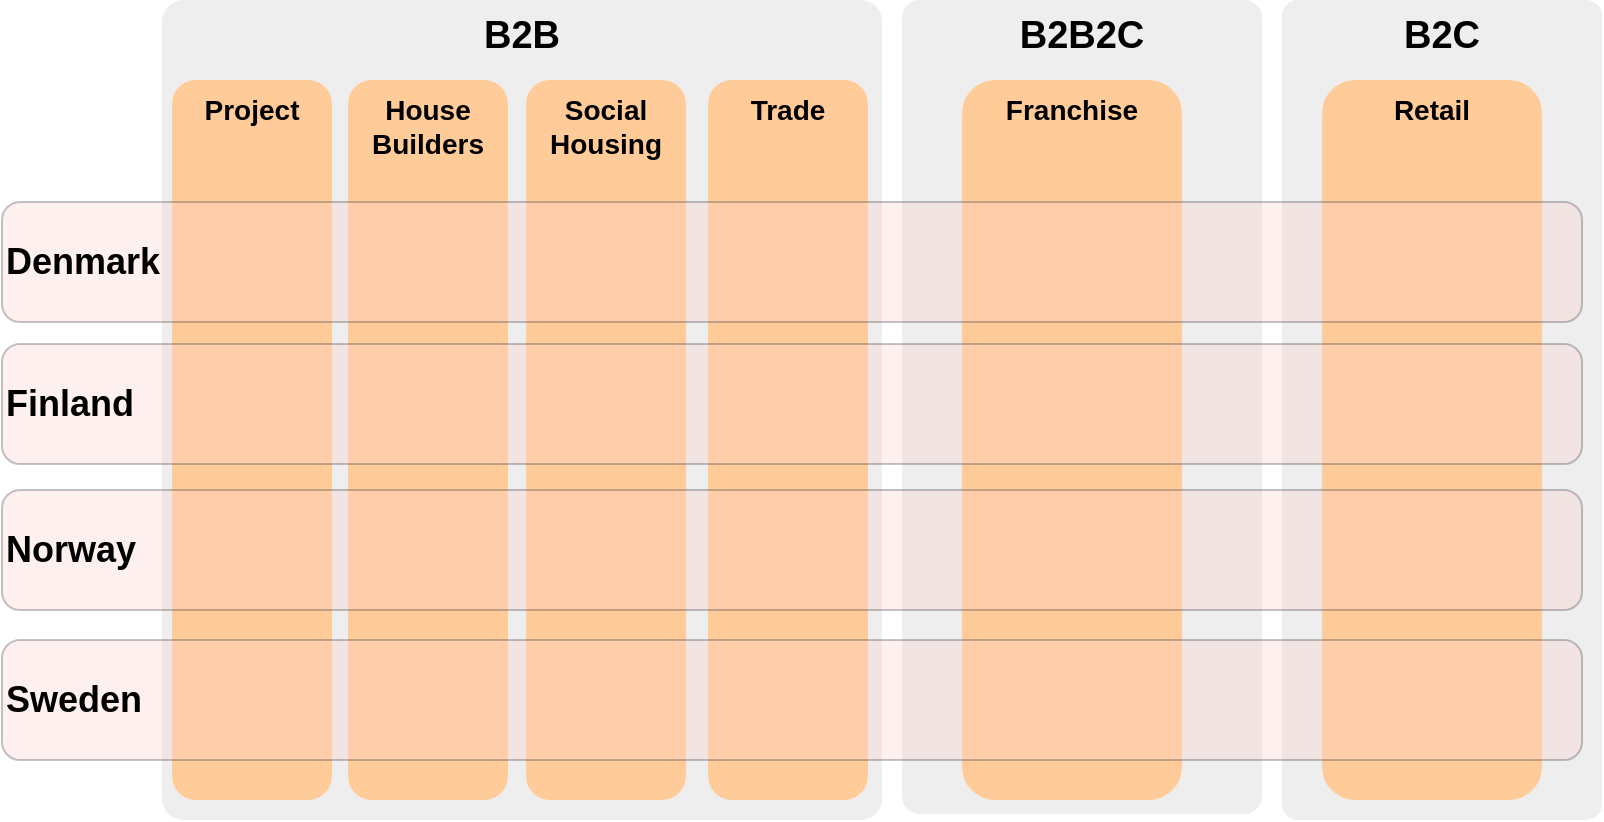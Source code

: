 <mxfile version="11.1.1" type="github"><diagram id="ZAqHVKBO3mxk9_R7XnRH" name="Segments by Country"><mxGraphModel dx="985" dy="376" grid="1" gridSize="10" guides="1" tooltips="1" connect="1" arrows="1" fold="1" page="1" pageScale="1" pageWidth="827" pageHeight="1169" math="0" shadow="0"><root><mxCell id="0"/><mxCell id="1" parent="0"/><mxCell id="C-BNwN-aX1knpNmEbtPw-8" value="&lt;b&gt;&lt;font style=&quot;font-size: 19px&quot;&gt;B2C&lt;/font&gt;&lt;/b&gt;" style="rounded=1;whiteSpace=wrap;html=1;verticalAlign=top;fillColor=#eeeeee;strokeColor=none;glass=0;comic=0;perimeterSpacing=3;arcSize=5;" vertex="1" parent="1"><mxGeometry x="640" y="40" width="160" height="410" as="geometry"/></mxCell><mxCell id="C-BNwN-aX1knpNmEbtPw-7" value="&lt;b&gt;&lt;font style=&quot;font-size: 19px&quot;&gt;B2B2C&lt;/font&gt;&lt;/b&gt;" style="rounded=1;whiteSpace=wrap;html=1;verticalAlign=top;fillColor=#eeeeee;strokeColor=none;glass=0;comic=0;perimeterSpacing=3;arcSize=5;" vertex="1" parent="1"><mxGeometry x="450" y="40" width="180" height="407" as="geometry"/></mxCell><mxCell id="h3p3pEocYEC31KhZvrrD-1" value="&lt;b&gt;&lt;font style=&quot;font-size: 19px&quot;&gt;B2B&lt;/font&gt;&lt;/b&gt;" style="rounded=1;whiteSpace=wrap;html=1;verticalAlign=top;fillColor=#eeeeee;strokeColor=none;glass=0;comic=0;perimeterSpacing=3;arcSize=3;" parent="1" vertex="1"><mxGeometry x="80" y="40" width="360" height="410" as="geometry"/></mxCell><mxCell id="h3p3pEocYEC31KhZvrrD-3" value="&lt;font style=&quot;font-size: 14px&quot;&gt;Project&lt;/font&gt;" style="rounded=1;whiteSpace=wrap;html=1;fillColor=#ffcc99;strokeColor=none;verticalAlign=top;fontStyle=1" parent="1" vertex="1"><mxGeometry x="85" y="80" width="80" height="360" as="geometry"/></mxCell><mxCell id="C-BNwN-aX1knpNmEbtPw-9" value="&lt;font style=&quot;font-size: 14px&quot;&gt;House Builders&lt;/font&gt;" style="rounded=1;whiteSpace=wrap;html=1;fillColor=#ffcc99;strokeColor=none;verticalAlign=top;fontStyle=1" vertex="1" parent="1"><mxGeometry x="173" y="80" width="80" height="360" as="geometry"/></mxCell><mxCell id="C-BNwN-aX1knpNmEbtPw-10" value="&lt;font style=&quot;font-size: 14px&quot;&gt;Social Housing&lt;/font&gt;" style="rounded=1;whiteSpace=wrap;html=1;fillColor=#ffcc99;strokeColor=none;verticalAlign=top;fontStyle=1" vertex="1" parent="1"><mxGeometry x="262" y="80" width="80" height="360" as="geometry"/></mxCell><mxCell id="C-BNwN-aX1knpNmEbtPw-11" value="&lt;font style=&quot;font-size: 14px&quot;&gt;Trade&lt;/font&gt;" style="rounded=1;whiteSpace=wrap;html=1;fillColor=#ffcc99;strokeColor=none;verticalAlign=top;fontStyle=1" vertex="1" parent="1"><mxGeometry x="353" y="80" width="80" height="360" as="geometry"/></mxCell><mxCell id="C-BNwN-aX1knpNmEbtPw-12" value="&lt;font style=&quot;font-size: 14px&quot;&gt;Franchise&lt;/font&gt;" style="rounded=1;whiteSpace=wrap;html=1;fillColor=#ffcc99;strokeColor=none;verticalAlign=top;fontStyle=1" vertex="1" parent="1"><mxGeometry x="480" y="80" width="110" height="360" as="geometry"/></mxCell><mxCell id="C-BNwN-aX1knpNmEbtPw-13" value="&lt;font style=&quot;font-size: 14px&quot;&gt;Retail&lt;/font&gt;" style="rounded=1;whiteSpace=wrap;html=1;fillColor=#ffcc99;strokeColor=none;verticalAlign=top;fontStyle=1" vertex="1" parent="1"><mxGeometry x="660" y="80" width="110" height="360" as="geometry"/></mxCell><mxCell id="C-BNwN-aX1knpNmEbtPw-3" value="&lt;font style=&quot;font-size: 18px&quot;&gt;Denmark&lt;/font&gt;" style="rounded=1;whiteSpace=wrap;html=1;align=left;fillColor=#ffcccc;strokeColor=#36393d;opacity=30;fontStyle=1" vertex="1" parent="1"><mxGeometry y="141" width="790" height="60" as="geometry"/></mxCell><mxCell id="C-BNwN-aX1knpNmEbtPw-14" value="&lt;font style=&quot;font-size: 18px&quot;&gt;Finland&lt;/font&gt;" style="rounded=1;whiteSpace=wrap;html=1;align=left;fillColor=#ffcccc;strokeColor=#36393d;opacity=30;fontStyle=1" vertex="1" parent="1"><mxGeometry y="212" width="790" height="60" as="geometry"/></mxCell><mxCell id="C-BNwN-aX1knpNmEbtPw-15" value="&lt;font style=&quot;font-size: 18px&quot;&gt;Norway&lt;/font&gt;" style="rounded=1;whiteSpace=wrap;html=1;align=left;fillColor=#ffcccc;strokeColor=#36393d;opacity=30;fontStyle=1" vertex="1" parent="1"><mxGeometry y="285" width="790" height="60" as="geometry"/></mxCell><mxCell id="C-BNwN-aX1knpNmEbtPw-16" value="&lt;font style=&quot;font-size: 18px&quot;&gt;Sweden&lt;/font&gt;" style="rounded=1;whiteSpace=wrap;html=1;align=left;fillColor=#ffcccc;strokeColor=#36393d;opacity=30;fontStyle=1" vertex="1" parent="1"><mxGeometry y="360" width="790" height="60" as="geometry"/></mxCell><mxCell id="C-BNwN-aX1knpNmEbtPw-19" value="" style="shape=image;html=1;verticalAlign=top;verticalLabelPosition=bottom;labelBackgroundColor=#ffffff;imageAspect=0;aspect=fixed;image=https://cdn0.iconfinder.com/data/icons/feather/96/circle-cross-128.png;glass=0;comic=0;opacity=70;align=left;" vertex="1" parent="1"><mxGeometry x="188" y="216" width="49" height="49" as="geometry"/></mxCell><mxCell id="C-BNwN-aX1knpNmEbtPw-20" value="" style="shape=image;html=1;verticalAlign=top;verticalLabelPosition=bottom;labelBackgroundColor=#ffffff;imageAspect=0;aspect=fixed;image=https://cdn0.iconfinder.com/data/icons/free-daily-icon-set/512/Tick-128.png;glass=0;comic=0;opacity=70;align=left;" vertex="1" parent="1"><mxGeometry x="99.5" y="144.5" width="51" height="51" as="geometry"/></mxCell><mxCell id="C-BNwN-aX1knpNmEbtPw-21" value="" style="shape=image;html=1;verticalAlign=top;verticalLabelPosition=bottom;labelBackgroundColor=#ffffff;imageAspect=0;aspect=fixed;image=https://cdn0.iconfinder.com/data/icons/free-daily-icon-set/512/Tick-128.png;glass=0;comic=0;opacity=70;align=left;" vertex="1" parent="1"><mxGeometry x="187" y="144.5" width="51" height="51" as="geometry"/></mxCell><mxCell id="C-BNwN-aX1knpNmEbtPw-22" value="" style="shape=image;html=1;verticalAlign=top;verticalLabelPosition=bottom;labelBackgroundColor=#ffffff;imageAspect=0;aspect=fixed;image=https://cdn0.iconfinder.com/data/icons/free-daily-icon-set/512/Tick-128.png;glass=0;comic=0;opacity=70;align=left;" vertex="1" parent="1"><mxGeometry x="276.5" y="144.5" width="51" height="51" as="geometry"/></mxCell><mxCell id="C-BNwN-aX1knpNmEbtPw-23" value="" style="shape=image;html=1;verticalAlign=top;verticalLabelPosition=bottom;labelBackgroundColor=#ffffff;imageAspect=0;aspect=fixed;image=https://cdn0.iconfinder.com/data/icons/free-daily-icon-set/512/Tick-128.png;glass=0;comic=0;opacity=70;align=left;" vertex="1" parent="1"><mxGeometry x="367.5" y="144.5" width="51" height="51" as="geometry"/></mxCell><mxCell id="C-BNwN-aX1knpNmEbtPw-24" value="" style="shape=image;html=1;verticalAlign=top;verticalLabelPosition=bottom;labelBackgroundColor=#ffffff;imageAspect=0;aspect=fixed;image=https://cdn0.iconfinder.com/data/icons/free-daily-icon-set/512/Tick-128.png;glass=0;comic=0;opacity=70;align=left;" vertex="1" parent="1"><mxGeometry x="509.5" y="144.5" width="51" height="51" as="geometry"/></mxCell><mxCell id="C-BNwN-aX1knpNmEbtPw-25" value="" style="shape=image;html=1;verticalAlign=top;verticalLabelPosition=bottom;labelBackgroundColor=#ffffff;imageAspect=0;aspect=fixed;image=https://cdn0.iconfinder.com/data/icons/free-daily-icon-set/512/Tick-128.png;glass=0;comic=0;opacity=70;align=left;" vertex="1" parent="1"><mxGeometry x="689.5" y="144.5" width="51" height="51" as="geometry"/></mxCell><mxCell id="C-BNwN-aX1knpNmEbtPw-26" value="" style="shape=image;html=1;verticalAlign=top;verticalLabelPosition=bottom;labelBackgroundColor=#ffffff;imageAspect=0;aspect=fixed;image=https://cdn0.iconfinder.com/data/icons/feather/96/circle-cross-128.png;glass=0;comic=0;opacity=70;align=left;" vertex="1" parent="1"><mxGeometry x="277.5" y="216" width="49" height="49" as="geometry"/></mxCell><mxCell id="C-BNwN-aX1knpNmEbtPw-27" value="" style="shape=image;html=1;verticalAlign=top;verticalLabelPosition=bottom;labelBackgroundColor=#ffffff;imageAspect=0;aspect=fixed;image=https://cdn0.iconfinder.com/data/icons/free-daily-icon-set/512/Tick-128.png;glass=0;comic=0;opacity=70;align=left;" vertex="1" parent="1"><mxGeometry x="99.5" y="215" width="51" height="51" as="geometry"/></mxCell><mxCell id="C-BNwN-aX1knpNmEbtPw-28" value="" style="shape=image;html=1;verticalAlign=top;verticalLabelPosition=bottom;labelBackgroundColor=#ffffff;imageAspect=0;aspect=fixed;image=https://cdn0.iconfinder.com/data/icons/free-daily-icon-set/512/Tick-128.png;glass=0;comic=0;opacity=70;align=left;" vertex="1" parent="1"><mxGeometry x="689.5" y="215" width="51" height="51" as="geometry"/></mxCell><mxCell id="C-BNwN-aX1knpNmEbtPw-29" value="" style="shape=image;html=1;verticalAlign=top;verticalLabelPosition=bottom;labelBackgroundColor=#ffffff;imageAspect=0;aspect=fixed;image=https://cdn0.iconfinder.com/data/icons/feather/96/circle-cross-128.png;glass=0;comic=0;opacity=70;align=left;" vertex="1" parent="1"><mxGeometry x="368.5" y="216" width="49" height="49" as="geometry"/></mxCell><mxCell id="C-BNwN-aX1knpNmEbtPw-30" value="" style="shape=image;html=1;verticalAlign=top;verticalLabelPosition=bottom;labelBackgroundColor=#ffffff;imageAspect=0;aspect=fixed;image=https://cdn0.iconfinder.com/data/icons/feather/96/circle-cross-128.png;glass=0;comic=0;opacity=70;align=left;" vertex="1" parent="1"><mxGeometry x="510.5" y="216" width="49" height="49" as="geometry"/></mxCell><mxCell id="C-BNwN-aX1knpNmEbtPw-31" value="" style="shape=image;html=1;verticalAlign=top;verticalLabelPosition=bottom;labelBackgroundColor=#ffffff;imageAspect=0;aspect=fixed;image=https://cdn0.iconfinder.com/data/icons/free-daily-icon-set/512/Tick-128.png;glass=0;comic=0;opacity=70;align=left;" vertex="1" parent="1"><mxGeometry x="99.5" y="287.5" width="51" height="51" as="geometry"/></mxCell><mxCell id="C-BNwN-aX1knpNmEbtPw-32" value="" style="shape=image;html=1;verticalAlign=top;verticalLabelPosition=bottom;labelBackgroundColor=#ffffff;imageAspect=0;aspect=fixed;image=https://cdn0.iconfinder.com/data/icons/free-daily-icon-set/512/Tick-128.png;glass=0;comic=0;opacity=70;align=left;" vertex="1" parent="1"><mxGeometry x="187" y="287.5" width="51" height="51" as="geometry"/></mxCell><mxCell id="C-BNwN-aX1knpNmEbtPw-33" value="" style="shape=image;html=1;verticalAlign=top;verticalLabelPosition=bottom;labelBackgroundColor=#ffffff;imageAspect=0;aspect=fixed;image=https://cdn0.iconfinder.com/data/icons/feather/96/circle-cross-128.png;glass=0;comic=0;opacity=70;align=left;" vertex="1" parent="1"><mxGeometry x="277.5" y="288.5" width="49" height="49" as="geometry"/></mxCell><mxCell id="C-BNwN-aX1knpNmEbtPw-34" value="" style="shape=image;html=1;verticalAlign=top;verticalLabelPosition=bottom;labelBackgroundColor=#ffffff;imageAspect=0;aspect=fixed;image=https://cdn0.iconfinder.com/data/icons/feather/96/circle-cross-128.png;glass=0;comic=0;opacity=70;align=left;" vertex="1" parent="1"><mxGeometry x="368.5" y="288.5" width="49" height="49" as="geometry"/></mxCell><mxCell id="C-BNwN-aX1knpNmEbtPw-35" value="" style="shape=image;html=1;verticalAlign=top;verticalLabelPosition=bottom;labelBackgroundColor=#ffffff;imageAspect=0;aspect=fixed;image=https://cdn0.iconfinder.com/data/icons/free-daily-icon-set/512/Tick-128.png;glass=0;comic=0;opacity=70;align=left;" vertex="1" parent="1"><mxGeometry x="509.5" y="287.5" width="51" height="51" as="geometry"/></mxCell><mxCell id="C-BNwN-aX1knpNmEbtPw-36" value="" style="shape=image;html=1;verticalAlign=top;verticalLabelPosition=bottom;labelBackgroundColor=#ffffff;imageAspect=0;aspect=fixed;image=https://cdn0.iconfinder.com/data/icons/feather/96/circle-cross-128.png;glass=0;comic=0;opacity=70;align=left;" vertex="1" parent="1"><mxGeometry x="690.5" y="288.5" width="49" height="49" as="geometry"/></mxCell><mxCell id="C-BNwN-aX1knpNmEbtPw-37" value="" style="shape=image;html=1;verticalAlign=top;verticalLabelPosition=bottom;labelBackgroundColor=#ffffff;imageAspect=0;aspect=fixed;image=https://cdn0.iconfinder.com/data/icons/free-daily-icon-set/512/Tick-128.png;glass=0;comic=0;opacity=70;align=left;" vertex="1" parent="1"><mxGeometry x="99.5" y="369" width="51" height="51" as="geometry"/></mxCell><mxCell id="C-BNwN-aX1knpNmEbtPw-38" value="" style="shape=image;html=1;verticalAlign=top;verticalLabelPosition=bottom;labelBackgroundColor=#ffffff;imageAspect=0;aspect=fixed;image=https://cdn0.iconfinder.com/data/icons/free-daily-icon-set/512/Tick-128.png;glass=0;comic=0;opacity=70;align=left;" vertex="1" parent="1"><mxGeometry x="187" y="369" width="51" height="51" as="geometry"/></mxCell><mxCell id="C-BNwN-aX1knpNmEbtPw-39" value="" style="shape=image;html=1;verticalAlign=top;verticalLabelPosition=bottom;labelBackgroundColor=#ffffff;imageAspect=0;aspect=fixed;image=https://cdn0.iconfinder.com/data/icons/feather/96/circle-cross-128.png;glass=0;comic=0;opacity=70;align=left;" vertex="1" parent="1"><mxGeometry x="277.5" y="370" width="49" height="49" as="geometry"/></mxCell><mxCell id="C-BNwN-aX1knpNmEbtPw-40" value="" style="shape=image;html=1;verticalAlign=top;verticalLabelPosition=bottom;labelBackgroundColor=#ffffff;imageAspect=0;aspect=fixed;image=https://cdn0.iconfinder.com/data/icons/feather/96/circle-cross-128.png;glass=0;comic=0;opacity=70;align=left;" vertex="1" parent="1"><mxGeometry x="368.5" y="370" width="49" height="49" as="geometry"/></mxCell><mxCell id="C-BNwN-aX1knpNmEbtPw-42" value="" style="shape=image;html=1;verticalAlign=top;verticalLabelPosition=bottom;labelBackgroundColor=#ffffff;imageAspect=0;aspect=fixed;image=https://cdn0.iconfinder.com/data/icons/free-daily-icon-set/512/Tick-128.png;glass=0;comic=0;opacity=70;align=left;" vertex="1" parent="1"><mxGeometry x="509.5" y="369" width="51" height="51" as="geometry"/></mxCell><mxCell id="C-BNwN-aX1knpNmEbtPw-43" value="" style="shape=image;html=1;verticalAlign=top;verticalLabelPosition=bottom;labelBackgroundColor=#ffffff;imageAspect=0;aspect=fixed;image=https://cdn0.iconfinder.com/data/icons/feather/96/circle-cross-128.png;glass=0;comic=0;opacity=70;align=left;" vertex="1" parent="1"><mxGeometry x="690.5" y="370" width="49" height="49" as="geometry"/></mxCell></root></mxGraphModel></diagram><diagram name="Project" id="x1Mrt0e4CTuMqGLpoIK1"><mxGraphModel dx="1818" dy="499" grid="1" gridSize="10" guides="1" tooltips="1" connect="1" arrows="1" fold="1" page="1" pageScale="1" pageWidth="827" pageHeight="1169" math="0" shadow="0"><root><mxCell id="xKGnXGNX_yiIauJWVduU-0"/><mxCell id="xKGnXGNX_yiIauJWVduU-1" parent="xKGnXGNX_yiIauJWVduU-0"/><mxCell id="xKGnXGNX_yiIauJWVduU-2" value="&lt;font style=&quot;font-size: 14px&quot;&gt;Denmark&lt;/font&gt;" style="rounded=1;whiteSpace=wrap;html=1;fillColor=#ffcc99;strokeColor=none;verticalAlign=top;fontStyle=1" vertex="1" parent="xKGnXGNX_yiIauJWVduU-1"><mxGeometry x="131" width="149" height="550" as="geometry"/></mxCell><mxCell id="xKGnXGNX_yiIauJWVduU-3" value="&lt;font style=&quot;font-size: 14px&quot;&gt;Finland&lt;/font&gt;" style="rounded=1;whiteSpace=wrap;html=1;fillColor=#ffcc99;strokeColor=none;verticalAlign=top;fontStyle=1" vertex="1" parent="xKGnXGNX_yiIauJWVduU-1"><mxGeometry x="299" width="151" height="550" as="geometry"/></mxCell><mxCell id="xKGnXGNX_yiIauJWVduU-4" value="&lt;font style=&quot;font-size: 14px&quot;&gt;Norway&lt;/font&gt;" style="rounded=1;whiteSpace=wrap;html=1;fillColor=#ffcc99;strokeColor=none;verticalAlign=top;fontStyle=1" vertex="1" parent="xKGnXGNX_yiIauJWVduU-1"><mxGeometry x="470" width="150" height="550" as="geometry"/></mxCell><mxCell id="xKGnXGNX_yiIauJWVduU-5" value="&lt;font style=&quot;font-size: 14px&quot;&gt;Sweden&lt;/font&gt;" style="rounded=1;whiteSpace=wrap;html=1;fillColor=#ffcc99;strokeColor=none;verticalAlign=top;fontStyle=1" vertex="1" parent="xKGnXGNX_yiIauJWVduU-1"><mxGeometry x="640" width="150" height="550" as="geometry"/></mxCell><mxCell id="xKGnXGNX_yiIauJWVduU-13" value="" style="rounded=1;whiteSpace=wrap;html=1;align=left;fillColor=#ffcccc;strokeColor=#36393d;opacity=30;fontStyle=1" vertex="1" parent="xKGnXGNX_yiIauJWVduU-1"><mxGeometry x="-20" y="180" width="820" height="60" as="geometry"/></mxCell><mxCell id="xKGnXGNX_yiIauJWVduU-6" value="" style="rounded=1;whiteSpace=wrap;html=1;align=left;fillColor=#ffcccc;strokeColor=#36393d;opacity=30;fontStyle=1" vertex="1" parent="xKGnXGNX_yiIauJWVduU-1"><mxGeometry x="-20" y="40" width="820" height="60" as="geometry"/></mxCell><mxCell id="xKGnXGNX_yiIauJWVduU-7" value="&lt;span style=&quot;font-size: 18px&quot;&gt;Planning and&amp;nbsp;&lt;br&gt;Control&lt;br&gt;&lt;/span&gt;" style="text;html=1;resizable=0;points=[];autosize=1;align=left;verticalAlign=top;spacingTop=-4;fontStyle=1" vertex="1" parent="xKGnXGNX_yiIauJWVduU-1"><mxGeometry x="-9" y="54" width="130" height="30" as="geometry"/></mxCell><mxCell id="xKGnXGNX_yiIauJWVduU-8" value="" style="rounded=1;whiteSpace=wrap;html=1;align=left;fillColor=#ffcccc;strokeColor=#36393d;opacity=30;fontStyle=1" vertex="1" parent="xKGnXGNX_yiIauJWVduU-1"><mxGeometry x="-20" y="110" width="820" height="60" as="geometry"/></mxCell><mxCell id="xKGnXGNX_yiIauJWVduU-9" value="&lt;span style=&quot;font-size: 18px&quot;&gt;Tender&lt;/span&gt;" style="text;html=1;resizable=0;points=[];autosize=1;align=left;verticalAlign=top;spacingTop=-4;fontStyle=1" vertex="1" parent="xKGnXGNX_yiIauJWVduU-1"><mxGeometry x="-11" y="120" width="70" height="20" as="geometry"/></mxCell><mxCell id="xKGnXGNX_yiIauJWVduU-10" value="" style="rounded=1;whiteSpace=wrap;html=1;align=left;fillColor=#ffcccc;strokeColor=#36393d;opacity=30;fontStyle=1" vertex="1" parent="xKGnXGNX_yiIauJWVduU-1"><mxGeometry x="-20" y="252" width="820" height="60" as="geometry"/></mxCell><mxCell id="xKGnXGNX_yiIauJWVduU-11" value="&lt;span style=&quot;font-size: 18px&quot;&gt;Order&lt;/span&gt;" style="text;html=1;resizable=0;points=[];autosize=1;align=left;verticalAlign=top;spacingTop=-4;fontStyle=1" vertex="1" parent="xKGnXGNX_yiIauJWVduU-1"><mxGeometry x="-14" y="192" width="60" height="20" as="geometry"/></mxCell><mxCell id="xKGnXGNX_yiIauJWVduU-12" value="&lt;span style=&quot;font-size: 18px&quot;&gt;Occupant&lt;br&gt;&lt;/span&gt;&lt;font style=&quot;font-size: 18px&quot;&gt;Customisations&lt;/font&gt;" style="text;html=1;resizable=0;points=[];autosize=1;align=left;verticalAlign=top;spacingTop=-4;fontStyle=1" vertex="1" parent="xKGnXGNX_yiIauJWVduU-1"><mxGeometry x="-15" y="260" width="140" height="30" as="geometry"/></mxCell><mxCell id="xKGnXGNX_yiIauJWVduU-14" value="" style="rounded=1;whiteSpace=wrap;html=1;align=left;fillColor=#ffcccc;strokeColor=#36393d;opacity=30;fontStyle=1" vertex="1" parent="xKGnXGNX_yiIauJWVduU-1"><mxGeometry x="-20" y="330" width="820" height="60" as="geometry"/></mxCell><mxCell id="xKGnXGNX_yiIauJWVduU-15" value="&lt;span style=&quot;font-size: 18px&quot;&gt;Delivery&lt;/span&gt;" style="text;html=1;resizable=0;points=[];autosize=1;align=left;verticalAlign=top;spacingTop=-4;fontStyle=1" vertex="1" parent="xKGnXGNX_yiIauJWVduU-1"><mxGeometry x="-13" y="344" width="80" height="20" as="geometry"/></mxCell><mxCell id="xKGnXGNX_yiIauJWVduU-16" value="" style="rounded=1;whiteSpace=wrap;html=1;align=left;fillColor=#ffcccc;strokeColor=#36393d;opacity=30;fontStyle=1" vertex="1" parent="xKGnXGNX_yiIauJWVduU-1"><mxGeometry x="-20" y="400" width="820" height="60" as="geometry"/></mxCell><mxCell id="xKGnXGNX_yiIauJWVduU-17" value="&lt;span style=&quot;font-size: 18px&quot;&gt;Installation&lt;/span&gt;" style="text;html=1;resizable=0;points=[];autosize=1;align=left;verticalAlign=top;spacingTop=-4;fontStyle=1" vertex="1" parent="xKGnXGNX_yiIauJWVduU-1"><mxGeometry x="-10" y="415" width="100" height="20" as="geometry"/></mxCell><mxCell id="xKGnXGNX_yiIauJWVduU-20" value="&lt;span style=&quot;font-size: 18px&quot;&gt;After Care&lt;/span&gt;" style="text;html=1;resizable=0;points=[];autosize=1;align=left;verticalAlign=top;spacingTop=-4;fontStyle=1" vertex="1" parent="xKGnXGNX_yiIauJWVduU-1"><mxGeometry x="-14" y="490" width="100" height="20" as="geometry"/></mxCell><mxCell id="xKGnXGNX_yiIauJWVduU-23" value="" style="rounded=1;whiteSpace=wrap;html=1;align=left;fillColor=#ffcccc;strokeColor=#36393d;opacity=30;fontStyle=1" vertex="1" parent="xKGnXGNX_yiIauJWVduU-1"><mxGeometry x="-20" y="470" width="820" height="60" as="geometry"/></mxCell></root></mxGraphModel></diagram><diagram name="Project Denmark" id="iC9wvgN5D4B3VW_NFyv-"><mxGraphModel dx="2058" dy="470" grid="1" gridSize="10" guides="1" tooltips="1" connect="1" arrows="1" fold="1" page="1" pageScale="1" pageWidth="827" pageHeight="1169" math="0" shadow="0"><root><mxCell id="Wz7_cIUoPPiy18YW8usM-0"/><mxCell id="Wz7_cIUoPPiy18YW8usM-1" parent="Wz7_cIUoPPiy18YW8usM-0"/><mxCell id="Wz7_cIUoPPiy18YW8usM-2" value="&lt;font style=&quot;font-size: 14px&quot;&gt;Denmark&lt;/font&gt;" style="rounded=1;whiteSpace=wrap;html=1;fillColor=#ffcc99;strokeColor=none;verticalAlign=top;fontStyle=1;arcSize=5;" vertex="1" parent="Wz7_cIUoPPiy18YW8usM-1"><mxGeometry x="131" width="419" height="550" as="geometry"/></mxCell><mxCell id="Wz7_cIUoPPiy18YW8usM-6" value="" style="rounded=1;whiteSpace=wrap;html=1;align=left;fillColor=#ffcccc;strokeColor=#36393d;opacity=30;fontStyle=1" vertex="1" parent="Wz7_cIUoPPiy18YW8usM-1"><mxGeometry x="-20" y="180" width="590" height="60" as="geometry"/></mxCell><mxCell id="Wz7_cIUoPPiy18YW8usM-7" value="" style="rounded=1;whiteSpace=wrap;html=1;align=left;fillColor=#ffcccc;strokeColor=#36393d;opacity=30;fontStyle=1" vertex="1" parent="Wz7_cIUoPPiy18YW8usM-1"><mxGeometry x="-20" y="40" width="590" height="60" as="geometry"/></mxCell><mxCell id="Wz7_cIUoPPiy18YW8usM-8" value="&lt;span style=&quot;font-size: 18px&quot;&gt;Planning and&amp;nbsp;&lt;br&gt;Control&lt;br&gt;&lt;/span&gt;" style="text;html=1;resizable=0;points=[];autosize=1;align=left;verticalAlign=top;spacingTop=-4;fontStyle=1" vertex="1" parent="Wz7_cIUoPPiy18YW8usM-1"><mxGeometry x="-9" y="54" width="130" height="30" as="geometry"/></mxCell><mxCell id="Wz7_cIUoPPiy18YW8usM-9" value="" style="rounded=1;whiteSpace=wrap;html=1;align=left;fillColor=#ffcccc;strokeColor=#36393d;opacity=30;fontStyle=1" vertex="1" parent="Wz7_cIUoPPiy18YW8usM-1"><mxGeometry x="-20" y="110" width="590" height="60" as="geometry"/></mxCell><mxCell id="Wz7_cIUoPPiy18YW8usM-10" value="&lt;span style=&quot;font-size: 18px&quot;&gt;Tender&lt;/span&gt;" style="text;html=1;resizable=0;points=[];autosize=1;align=left;verticalAlign=top;spacingTop=-4;fontStyle=1" vertex="1" parent="Wz7_cIUoPPiy18YW8usM-1"><mxGeometry x="-11" y="120" width="70" height="20" as="geometry"/></mxCell><mxCell id="Wz7_cIUoPPiy18YW8usM-11" value="" style="rounded=1;whiteSpace=wrap;html=1;align=left;fillColor=#ffcccc;strokeColor=#36393d;opacity=30;fontStyle=1" vertex="1" parent="Wz7_cIUoPPiy18YW8usM-1"><mxGeometry x="-20" y="252" width="590" height="60" as="geometry"/></mxCell><mxCell id="Wz7_cIUoPPiy18YW8usM-12" value="&lt;span style=&quot;font-size: 18px&quot;&gt;Order&lt;/span&gt;" style="text;html=1;resizable=0;points=[];autosize=1;align=left;verticalAlign=top;spacingTop=-4;fontStyle=1" vertex="1" parent="Wz7_cIUoPPiy18YW8usM-1"><mxGeometry x="-14" y="192" width="60" height="20" as="geometry"/></mxCell><mxCell id="Wz7_cIUoPPiy18YW8usM-13" value="&lt;span style=&quot;font-size: 18px&quot;&gt;Occupant&lt;br&gt;&lt;/span&gt;&lt;font style=&quot;font-size: 18px&quot;&gt;Customisations&lt;/font&gt;" style="text;html=1;resizable=0;points=[];autosize=1;align=left;verticalAlign=top;spacingTop=-4;fontStyle=1" vertex="1" parent="Wz7_cIUoPPiy18YW8usM-1"><mxGeometry x="-15" y="260" width="140" height="30" as="geometry"/></mxCell><mxCell id="Wz7_cIUoPPiy18YW8usM-14" value="" style="rounded=1;whiteSpace=wrap;html=1;align=left;fillColor=#ffcccc;strokeColor=#36393d;opacity=30;fontStyle=1" vertex="1" parent="Wz7_cIUoPPiy18YW8usM-1"><mxGeometry x="-20" y="330" width="590" height="60" as="geometry"/></mxCell><mxCell id="Wz7_cIUoPPiy18YW8usM-15" value="&lt;span style=&quot;font-size: 18px&quot;&gt;Delivery&lt;/span&gt;" style="text;html=1;resizable=0;points=[];autosize=1;align=left;verticalAlign=top;spacingTop=-4;fontStyle=1" vertex="1" parent="Wz7_cIUoPPiy18YW8usM-1"><mxGeometry x="-13" y="344" width="80" height="20" as="geometry"/></mxCell><mxCell id="Wz7_cIUoPPiy18YW8usM-16" value="" style="rounded=1;whiteSpace=wrap;html=1;align=left;fillColor=#ffcccc;strokeColor=#36393d;opacity=30;fontStyle=1" vertex="1" parent="Wz7_cIUoPPiy18YW8usM-1"><mxGeometry x="-20" y="400" width="590" height="60" as="geometry"/></mxCell><mxCell id="Wz7_cIUoPPiy18YW8usM-17" value="&lt;span style=&quot;font-size: 18px&quot;&gt;Installation&lt;/span&gt;" style="text;html=1;resizable=0;points=[];autosize=1;align=left;verticalAlign=top;spacingTop=-4;fontStyle=1" vertex="1" parent="Wz7_cIUoPPiy18YW8usM-1"><mxGeometry x="-10" y="415" width="100" height="20" as="geometry"/></mxCell><mxCell id="Wz7_cIUoPPiy18YW8usM-18" value="&lt;span style=&quot;font-size: 18px&quot;&gt;After Care&lt;/span&gt;" style="text;html=1;resizable=0;points=[];autosize=1;align=left;verticalAlign=top;spacingTop=-4;fontStyle=1" vertex="1" parent="Wz7_cIUoPPiy18YW8usM-1"><mxGeometry x="-14" y="490" width="100" height="20" as="geometry"/></mxCell><mxCell id="Wz7_cIUoPPiy18YW8usM-19" value="" style="rounded=1;whiteSpace=wrap;html=1;align=left;fillColor=#ffcccc;strokeColor=#36393d;opacity=30;fontStyle=1" vertex="1" parent="Wz7_cIUoPPiy18YW8usM-1"><mxGeometry x="-20" y="470" width="590" height="60" as="geometry"/></mxCell><mxCell id="wqfr0U_CJhSZdWulmF0W-0" value="Create Customer File" style="rounded=1;whiteSpace=wrap;html=1;" vertex="1" parent="Wz7_cIUoPPiy18YW8usM-1"><mxGeometry x="140" y="45" width="90" height="50" as="geometry"/></mxCell><mxCell id="wqfr0U_CJhSZdWulmF0W-1" value="Case and Projects Handling" style="rounded=1;whiteSpace=wrap;html=1;" vertex="1" parent="Wz7_cIUoPPiy18YW8usM-1"><mxGeometry x="240" y="45" width="90" height="50" as="geometry"/></mxCell><mxCell id="wqfr0U_CJhSZdWulmF0W-2" value="Case Follow-Up" style="rounded=1;whiteSpace=wrap;html=1;" vertex="1" parent="Wz7_cIUoPPiy18YW8usM-1"><mxGeometry x="340" y="45" width="90" height="50" as="geometry"/></mxCell><mxCell id="wqfr0U_CJhSZdWulmF0W-3" value="Planning" style="rounded=1;whiteSpace=wrap;html=1;" vertex="1" parent="Wz7_cIUoPPiy18YW8usM-1"><mxGeometry x="440" y="45" width="90" height="50" as="geometry"/></mxCell><mxCell id="wqfr0U_CJhSZdWulmF0W-4" value="Create Quotation" style="rounded=1;whiteSpace=wrap;html=1;" vertex="1" parent="Wz7_cIUoPPiy18YW8usM-1"><mxGeometry x="140" y="112.5" width="90" height="50" as="geometry"/></mxCell><mxCell id="wqfr0U_CJhSZdWulmF0W-5" value="Negotiation" style="rounded=1;whiteSpace=wrap;html=1;" vertex="1" parent="Wz7_cIUoPPiy18YW8usM-1"><mxGeometry x="240" y="112.5" width="90" height="50" as="geometry"/></mxCell><mxCell id="wqfr0U_CJhSZdWulmF0W-6" value="Contract is Won" style="rounded=1;whiteSpace=wrap;html=1;" vertex="1" parent="Wz7_cIUoPPiy18YW8usM-1"><mxGeometry x="340" y="112.5" width="90" height="50" as="geometry"/></mxCell><mxCell id="wqfr0U_CJhSZdWulmF0W-7" value="Transform Quotation to Order" style="rounded=1;whiteSpace=wrap;html=1;" vertex="1" parent="Wz7_cIUoPPiy18YW8usM-1"><mxGeometry x="140" y="185" width="90" height="50" as="geometry"/></mxCell><mxCell id="wqfr0U_CJhSZdWulmF0W-8" value="Customer Meeting" style="rounded=1;whiteSpace=wrap;html=1;" vertex="1" parent="Wz7_cIUoPPiy18YW8usM-1"><mxGeometry x="140" y="257.5" width="90" height="50" as="geometry"/></mxCell><mxCell id="wqfr0U_CJhSZdWulmF0W-9" value="Delivery" style="rounded=1;whiteSpace=wrap;html=1;" vertex="1" parent="Wz7_cIUoPPiy18YW8usM-1"><mxGeometry x="140" y="335" width="90" height="50" as="geometry"/></mxCell><mxCell id="68cu8SrVIDcvFiEvH5j6-0" value="" style="shape=image;html=1;verticalAlign=top;verticalLabelPosition=bottom;labelBackgroundColor=#ffffff;imageAspect=0;aspect=fixed;image=https://cdn0.iconfinder.com/data/icons/feather/96/circle-cross-128.png;glass=0;comic=0;opacity=70;align=left;" vertex="1" parent="Wz7_cIUoPPiy18YW8usM-1"><mxGeometry x="160.5" y="403" width="49" height="49" as="geometry"/></mxCell><mxCell id="68cu8SrVIDcvFiEvH5j6-1" value="Aftersales" style="rounded=1;whiteSpace=wrap;html=1;" vertex="1" parent="Wz7_cIUoPPiy18YW8usM-1"><mxGeometry x="140" y="475" width="90" height="50" as="geometry"/></mxCell><mxCell id="68cu8SrVIDcvFiEvH5j6-2" value="1 Year Review" style="rounded=1;whiteSpace=wrap;html=1;" vertex="1" parent="Wz7_cIUoPPiy18YW8usM-1"><mxGeometry x="240" y="475" width="90" height="50" as="geometry"/></mxCell><mxCell id="68cu8SrVIDcvFiEvH5j6-3" value="5 Year Review" style="rounded=1;whiteSpace=wrap;html=1;" vertex="1" parent="Wz7_cIUoPPiy18YW8usM-1"><mxGeometry x="340" y="475" width="90" height="50" as="geometry"/></mxCell></root></mxGraphModel></diagram><diagram name="Project Finland" id="74UnPvUorwmBePL_LZDL"><mxGraphModel dx="2058" dy="470" grid="1" gridSize="10" guides="1" tooltips="1" connect="1" arrows="1" fold="1" page="1" pageScale="1" pageWidth="827" pageHeight="1169" math="0" shadow="0"><root><mxCell id="Epklxd3dy9E38l8vw2Ka-0"/><mxCell id="Epklxd3dy9E38l8vw2Ka-1" parent="Epklxd3dy9E38l8vw2Ka-0"/><mxCell id="Epklxd3dy9E38l8vw2Ka-2" value="&lt;font style=&quot;font-size: 14px&quot;&gt;Finland&lt;/font&gt;" style="rounded=1;whiteSpace=wrap;html=1;fillColor=#ffcc99;strokeColor=none;verticalAlign=top;fontStyle=1;arcSize=5;" vertex="1" parent="Epklxd3dy9E38l8vw2Ka-1"><mxGeometry x="131" width="419" height="550" as="geometry"/></mxCell><mxCell id="Epklxd3dy9E38l8vw2Ka-3" value="" style="rounded=1;whiteSpace=wrap;html=1;align=left;fillColor=#ffcccc;strokeColor=#36393d;opacity=30;fontStyle=1" vertex="1" parent="Epklxd3dy9E38l8vw2Ka-1"><mxGeometry x="-20" y="180" width="580" height="60" as="geometry"/></mxCell><mxCell id="Epklxd3dy9E38l8vw2Ka-4" value="" style="rounded=1;whiteSpace=wrap;html=1;align=left;fillColor=#ffcccc;strokeColor=#36393d;opacity=30;fontStyle=1" vertex="1" parent="Epklxd3dy9E38l8vw2Ka-1"><mxGeometry x="-20" y="40" width="580" height="60" as="geometry"/></mxCell><mxCell id="Epklxd3dy9E38l8vw2Ka-5" value="&lt;span style=&quot;font-size: 18px&quot;&gt;Planning and&amp;nbsp;&lt;br&gt;Control&lt;br&gt;&lt;/span&gt;" style="text;html=1;resizable=0;points=[];autosize=1;align=left;verticalAlign=top;spacingTop=-4;fontStyle=1" vertex="1" parent="Epklxd3dy9E38l8vw2Ka-1"><mxGeometry x="-9" y="54" width="130" height="30" as="geometry"/></mxCell><mxCell id="Epklxd3dy9E38l8vw2Ka-6" value="" style="rounded=1;whiteSpace=wrap;html=1;align=left;fillColor=#ffcccc;strokeColor=#36393d;opacity=30;fontStyle=1" vertex="1" parent="Epklxd3dy9E38l8vw2Ka-1"><mxGeometry x="-20" y="110" width="580" height="60" as="geometry"/></mxCell><mxCell id="Epklxd3dy9E38l8vw2Ka-7" value="&lt;span style=&quot;font-size: 18px&quot;&gt;Tender&lt;/span&gt;" style="text;html=1;resizable=0;points=[];autosize=1;align=left;verticalAlign=top;spacingTop=-4;fontStyle=1" vertex="1" parent="Epklxd3dy9E38l8vw2Ka-1"><mxGeometry x="-11" y="120" width="70" height="20" as="geometry"/></mxCell><mxCell id="Epklxd3dy9E38l8vw2Ka-8" value="" style="rounded=1;whiteSpace=wrap;html=1;align=left;fillColor=#ffcccc;strokeColor=#36393d;opacity=30;fontStyle=1" vertex="1" parent="Epklxd3dy9E38l8vw2Ka-1"><mxGeometry x="-20" y="252" width="580" height="60" as="geometry"/></mxCell><mxCell id="Epklxd3dy9E38l8vw2Ka-9" value="&lt;span style=&quot;font-size: 18px&quot;&gt;Order&lt;/span&gt;" style="text;html=1;resizable=0;points=[];autosize=1;align=left;verticalAlign=top;spacingTop=-4;fontStyle=1" vertex="1" parent="Epklxd3dy9E38l8vw2Ka-1"><mxGeometry x="-14" y="192" width="60" height="20" as="geometry"/></mxCell><mxCell id="Epklxd3dy9E38l8vw2Ka-10" value="&lt;span style=&quot;font-size: 18px&quot;&gt;Occupant&lt;br&gt;&lt;/span&gt;&lt;font style=&quot;font-size: 18px&quot;&gt;Customisations&lt;/font&gt;" style="text;html=1;resizable=0;points=[];autosize=1;align=left;verticalAlign=top;spacingTop=-4;fontStyle=1" vertex="1" parent="Epklxd3dy9E38l8vw2Ka-1"><mxGeometry x="-15" y="260" width="140" height="30" as="geometry"/></mxCell><mxCell id="Epklxd3dy9E38l8vw2Ka-11" value="" style="rounded=1;whiteSpace=wrap;html=1;align=left;fillColor=#ffcccc;strokeColor=#36393d;opacity=30;fontStyle=1" vertex="1" parent="Epklxd3dy9E38l8vw2Ka-1"><mxGeometry x="-20" y="330" width="580" height="60" as="geometry"/></mxCell><mxCell id="Epklxd3dy9E38l8vw2Ka-12" value="&lt;span style=&quot;font-size: 18px&quot;&gt;Delivery&lt;/span&gt;" style="text;html=1;resizable=0;points=[];autosize=1;align=left;verticalAlign=top;spacingTop=-4;fontStyle=1" vertex="1" parent="Epklxd3dy9E38l8vw2Ka-1"><mxGeometry x="-13" y="344" width="80" height="20" as="geometry"/></mxCell><mxCell id="Epklxd3dy9E38l8vw2Ka-13" value="" style="rounded=1;whiteSpace=wrap;html=1;align=left;fillColor=#ffcccc;strokeColor=#36393d;opacity=30;fontStyle=1" vertex="1" parent="Epklxd3dy9E38l8vw2Ka-1"><mxGeometry x="-20" y="400" width="580" height="60" as="geometry"/></mxCell><mxCell id="Epklxd3dy9E38l8vw2Ka-14" value="&lt;span style=&quot;font-size: 18px&quot;&gt;Installation&lt;/span&gt;" style="text;html=1;resizable=0;points=[];autosize=1;align=left;verticalAlign=top;spacingTop=-4;fontStyle=1" vertex="1" parent="Epklxd3dy9E38l8vw2Ka-1"><mxGeometry x="-10" y="415" width="100" height="20" as="geometry"/></mxCell><mxCell id="Epklxd3dy9E38l8vw2Ka-15" value="&lt;span style=&quot;font-size: 18px&quot;&gt;After Care&lt;/span&gt;" style="text;html=1;resizable=0;points=[];autosize=1;align=left;verticalAlign=top;spacingTop=-4;fontStyle=1" vertex="1" parent="Epklxd3dy9E38l8vw2Ka-1"><mxGeometry x="-14" y="490" width="100" height="20" as="geometry"/></mxCell><mxCell id="Epklxd3dy9E38l8vw2Ka-16" value="" style="rounded=1;whiteSpace=wrap;html=1;align=left;fillColor=#ffcccc;strokeColor=#36393d;opacity=30;fontStyle=1" vertex="1" parent="Epklxd3dy9E38l8vw2Ka-1"><mxGeometry x="-20" y="470" width="580" height="60" as="geometry"/></mxCell><mxCell id="Epklxd3dy9E38l8vw2Ka-17" value="Review RFT" style="rounded=1;whiteSpace=wrap;html=1;" vertex="1" parent="Epklxd3dy9E38l8vw2Ka-1"><mxGeometry x="140" y="45" width="90" height="50" as="geometry"/></mxCell><mxCell id="Epklxd3dy9E38l8vw2Ka-18" value="Create Project" style="rounded=1;whiteSpace=wrap;html=1;" vertex="1" parent="Epklxd3dy9E38l8vw2Ka-1"><mxGeometry x="240" y="45" width="90" height="50" as="geometry"/></mxCell><mxCell id="Epklxd3dy9E38l8vw2Ka-21" value="Preplanning (Initial Drawings &amp;amp; Iterations)" style="rounded=1;whiteSpace=wrap;html=1;" vertex="1" parent="Epklxd3dy9E38l8vw2Ka-1"><mxGeometry x="140" y="114.5" width="90" height="50" as="geometry"/></mxCell><mxCell id="Epklxd3dy9E38l8vw2Ka-22" value="Review Customer Specifications" style="rounded=1;whiteSpace=wrap;html=1;" vertex="1" parent="Epklxd3dy9E38l8vw2Ka-1"><mxGeometry x="240" y="114.5" width="90" height="50" as="geometry"/></mxCell><mxCell id="Epklxd3dy9E38l8vw2Ka-24" value="Transform Quotation to Order" style="rounded=1;whiteSpace=wrap;html=1;" vertex="1" parent="Epklxd3dy9E38l8vw2Ka-1"><mxGeometry x="140" y="185" width="90" height="50" as="geometry"/></mxCell><mxCell id="Epklxd3dy9E38l8vw2Ka-25" value="Arrange Occupant Modifications" style="rounded=1;whiteSpace=wrap;html=1;" vertex="1" parent="Epklxd3dy9E38l8vw2Ka-1"><mxGeometry x="140" y="257.5" width="90" height="50" as="geometry"/></mxCell><mxCell id="Epklxd3dy9E38l8vw2Ka-28" value="Handle Reclamations" style="rounded=1;whiteSpace=wrap;html=1;" vertex="1" parent="Epklxd3dy9E38l8vw2Ka-1"><mxGeometry x="140" y="475" width="90" height="50" as="geometry"/></mxCell><mxCell id="iOLPwjFM6uhp_4ysxBij-0" value="Send Order Confirmation to Customer" style="rounded=1;whiteSpace=wrap;html=1;" vertex="1" parent="Epklxd3dy9E38l8vw2Ka-1"><mxGeometry x="239" y="183" width="90" height="55" as="geometry"/></mxCell><mxCell id="iOLPwjFM6uhp_4ysxBij-1" value="Approve Delivery Schedule and Phasing" style="rounded=1;whiteSpace=wrap;html=1;" vertex="1" parent="Epklxd3dy9E38l8vw2Ka-1"><mxGeometry x="140" y="332.5" width="90" height="55" as="geometry"/></mxCell><mxCell id="iOLPwjFM6uhp_4ysxBij-2" value="Transfer Order to Production" style="rounded=1;whiteSpace=wrap;html=1;" vertex="1" parent="Epklxd3dy9E38l8vw2Ka-1"><mxGeometry x="342" y="185" width="90" height="51" as="geometry"/></mxCell><mxCell id="iOLPwjFM6uhp_4ysxBij-3" value="Assign Installer" style="rounded=1;whiteSpace=wrap;html=1;" vertex="1" parent="Epklxd3dy9E38l8vw2Ka-1"><mxGeometry x="140" y="402.5" width="90" height="50" as="geometry"/></mxCell><mxCell id="iOLPwjFM6uhp_4ysxBij-4" value="Install according to drawings" style="rounded=1;whiteSpace=wrap;html=1;" vertex="1" parent="Epklxd3dy9E38l8vw2Ka-1"><mxGeometry x="240" y="405" width="90" height="50" as="geometry"/></mxCell><mxCell id="iOLPwjFM6uhp_4ysxBij-5" value="Post orders and reclamations" style="rounded=1;whiteSpace=wrap;html=1;" vertex="1" parent="Epklxd3dy9E38l8vw2Ka-1"><mxGeometry x="340" y="405" width="90" height="50" as="geometry"/></mxCell><mxCell id="iOLPwjFM6uhp_4ysxBij-6" value="Review and hand-over (sign-off)" style="rounded=1;whiteSpace=wrap;html=1;" vertex="1" parent="Epklxd3dy9E38l8vw2Ka-1"><mxGeometry x="441" y="405" width="90" height="50" as="geometry"/></mxCell></root></mxGraphModel></diagram><diagram name="Project Norway" id="prx3kh8X7cHKMzLreuhP"><mxGraphModel dx="2058" dy="470" grid="1" gridSize="10" guides="1" tooltips="1" connect="1" arrows="1" fold="1" page="1" pageScale="1" pageWidth="827" pageHeight="1169" math="0" shadow="0"><root><mxCell id="KA_k6aOtOb_b0B-d9y_3-0"/><mxCell id="KA_k6aOtOb_b0B-d9y_3-1" parent="KA_k6aOtOb_b0B-d9y_3-0"/><mxCell id="KA_k6aOtOb_b0B-d9y_3-2" value="&lt;font style=&quot;font-size: 14px&quot;&gt;Norway&lt;/font&gt;" style="rounded=1;whiteSpace=wrap;html=1;fillColor=#ffcc99;strokeColor=none;verticalAlign=top;fontStyle=1;arcSize=5;" vertex="1" parent="KA_k6aOtOb_b0B-d9y_3-1"><mxGeometry x="131" width="419" height="550" as="geometry"/></mxCell><mxCell id="KA_k6aOtOb_b0B-d9y_3-3" value="" style="rounded=1;whiteSpace=wrap;html=1;align=left;fillColor=#ffcccc;strokeColor=#36393d;opacity=30;fontStyle=1" vertex="1" parent="KA_k6aOtOb_b0B-d9y_3-1"><mxGeometry x="-20" y="180" width="590" height="60" as="geometry"/></mxCell><mxCell id="KA_k6aOtOb_b0B-d9y_3-4" value="" style="rounded=1;whiteSpace=wrap;html=1;align=left;fillColor=#ffcccc;strokeColor=#36393d;opacity=30;fontStyle=1" vertex="1" parent="KA_k6aOtOb_b0B-d9y_3-1"><mxGeometry x="-20" y="40" width="590" height="60" as="geometry"/></mxCell><mxCell id="KA_k6aOtOb_b0B-d9y_3-5" value="&lt;span style=&quot;font-size: 18px&quot;&gt;Planning and&amp;nbsp;&lt;br&gt;Control&lt;br&gt;&lt;/span&gt;" style="text;html=1;resizable=0;points=[];autosize=1;align=left;verticalAlign=top;spacingTop=-4;fontStyle=1" vertex="1" parent="KA_k6aOtOb_b0B-d9y_3-1"><mxGeometry x="-9" y="54" width="130" height="30" as="geometry"/></mxCell><mxCell id="KA_k6aOtOb_b0B-d9y_3-6" value="" style="rounded=1;whiteSpace=wrap;html=1;align=left;fillColor=#ffcccc;strokeColor=#36393d;opacity=30;fontStyle=1" vertex="1" parent="KA_k6aOtOb_b0B-d9y_3-1"><mxGeometry x="-20" y="110" width="590" height="60" as="geometry"/></mxCell><mxCell id="KA_k6aOtOb_b0B-d9y_3-7" value="&lt;span style=&quot;font-size: 18px&quot;&gt;Tender&lt;/span&gt;" style="text;html=1;resizable=0;points=[];autosize=1;align=left;verticalAlign=top;spacingTop=-4;fontStyle=1" vertex="1" parent="KA_k6aOtOb_b0B-d9y_3-1"><mxGeometry x="-11" y="120" width="70" height="20" as="geometry"/></mxCell><mxCell id="KA_k6aOtOb_b0B-d9y_3-8" value="" style="rounded=1;whiteSpace=wrap;html=1;align=left;fillColor=#ffcccc;strokeColor=#36393d;opacity=30;fontStyle=1" vertex="1" parent="KA_k6aOtOb_b0B-d9y_3-1"><mxGeometry x="-20" y="252" width="590" height="60" as="geometry"/></mxCell><mxCell id="KA_k6aOtOb_b0B-d9y_3-9" value="&lt;span style=&quot;font-size: 18px&quot;&gt;Order&lt;/span&gt;" style="text;html=1;resizable=0;points=[];autosize=1;align=left;verticalAlign=top;spacingTop=-4;fontStyle=1" vertex="1" parent="KA_k6aOtOb_b0B-d9y_3-1"><mxGeometry x="-14" y="192" width="60" height="20" as="geometry"/></mxCell><mxCell id="KA_k6aOtOb_b0B-d9y_3-10" value="&lt;span style=&quot;font-size: 18px&quot;&gt;Occupant&lt;br&gt;&lt;/span&gt;&lt;font style=&quot;font-size: 18px&quot;&gt;Customisations&lt;/font&gt;" style="text;html=1;resizable=0;points=[];autosize=1;align=left;verticalAlign=top;spacingTop=-4;fontStyle=1" vertex="1" parent="KA_k6aOtOb_b0B-d9y_3-1"><mxGeometry x="-15" y="260" width="140" height="30" as="geometry"/></mxCell><mxCell id="KA_k6aOtOb_b0B-d9y_3-11" value="" style="rounded=1;whiteSpace=wrap;html=1;align=left;fillColor=#ffcccc;strokeColor=#36393d;opacity=30;fontStyle=1" vertex="1" parent="KA_k6aOtOb_b0B-d9y_3-1"><mxGeometry x="-20" y="330" width="590" height="60" as="geometry"/></mxCell><mxCell id="KA_k6aOtOb_b0B-d9y_3-12" value="&lt;span style=&quot;font-size: 18px&quot;&gt;Delivery&lt;/span&gt;" style="text;html=1;resizable=0;points=[];autosize=1;align=left;verticalAlign=top;spacingTop=-4;fontStyle=1" vertex="1" parent="KA_k6aOtOb_b0B-d9y_3-1"><mxGeometry x="-13" y="344" width="80" height="20" as="geometry"/></mxCell><mxCell id="KA_k6aOtOb_b0B-d9y_3-13" value="" style="rounded=1;whiteSpace=wrap;html=1;align=left;fillColor=#ffcccc;strokeColor=#36393d;opacity=30;fontStyle=1" vertex="1" parent="KA_k6aOtOb_b0B-d9y_3-1"><mxGeometry x="-20" y="400" width="590" height="60" as="geometry"/></mxCell><mxCell id="KA_k6aOtOb_b0B-d9y_3-14" value="&lt;span style=&quot;font-size: 18px&quot;&gt;Installation&lt;/span&gt;" style="text;html=1;resizable=0;points=[];autosize=1;align=left;verticalAlign=top;spacingTop=-4;fontStyle=1" vertex="1" parent="KA_k6aOtOb_b0B-d9y_3-1"><mxGeometry x="-10" y="415" width="100" height="20" as="geometry"/></mxCell><mxCell id="KA_k6aOtOb_b0B-d9y_3-15" value="&lt;span style=&quot;font-size: 18px&quot;&gt;After Care&lt;/span&gt;" style="text;html=1;resizable=0;points=[];autosize=1;align=left;verticalAlign=top;spacingTop=-4;fontStyle=1" vertex="1" parent="KA_k6aOtOb_b0B-d9y_3-1"><mxGeometry x="-14" y="490" width="100" height="20" as="geometry"/></mxCell><mxCell id="KA_k6aOtOb_b0B-d9y_3-16" value="" style="rounded=1;whiteSpace=wrap;html=1;align=left;fillColor=#ffcccc;strokeColor=#36393d;opacity=30;fontStyle=1" vertex="1" parent="KA_k6aOtOb_b0B-d9y_3-1"><mxGeometry x="-20" y="470" width="590" height="60" as="geometry"/></mxCell><mxCell id="KA_k6aOtOb_b0B-d9y_3-17" value="Create Customer File" style="rounded=1;whiteSpace=wrap;html=1;" vertex="1" parent="KA_k6aOtOb_b0B-d9y_3-1"><mxGeometry x="140" y="45" width="90" height="50" as="geometry"/></mxCell><mxCell id="KA_k6aOtOb_b0B-d9y_3-18" value="Case and Projects Handling" style="rounded=1;whiteSpace=wrap;html=1;" vertex="1" parent="KA_k6aOtOb_b0B-d9y_3-1"><mxGeometry x="240" y="45" width="90" height="50" as="geometry"/></mxCell><mxCell id="KA_k6aOtOb_b0B-d9y_3-19" value="Case Follow-Up" style="rounded=1;whiteSpace=wrap;html=1;" vertex="1" parent="KA_k6aOtOb_b0B-d9y_3-1"><mxGeometry x="340" y="45" width="90" height="50" as="geometry"/></mxCell><mxCell id="KA_k6aOtOb_b0B-d9y_3-20" value="Planning" style="rounded=1;whiteSpace=wrap;html=1;" vertex="1" parent="KA_k6aOtOb_b0B-d9y_3-1"><mxGeometry x="440" y="45" width="90" height="50" as="geometry"/></mxCell><mxCell id="KA_k6aOtOb_b0B-d9y_3-21" value="Create Quotation" style="rounded=1;whiteSpace=wrap;html=1;" vertex="1" parent="KA_k6aOtOb_b0B-d9y_3-1"><mxGeometry x="140" y="112.5" width="90" height="50" as="geometry"/></mxCell><mxCell id="KA_k6aOtOb_b0B-d9y_3-22" value="Negotiation" style="rounded=1;whiteSpace=wrap;html=1;" vertex="1" parent="KA_k6aOtOb_b0B-d9y_3-1"><mxGeometry x="240" y="112.5" width="90" height="50" as="geometry"/></mxCell><mxCell id="KA_k6aOtOb_b0B-d9y_3-23" value="Contract is Won" style="rounded=1;whiteSpace=wrap;html=1;" vertex="1" parent="KA_k6aOtOb_b0B-d9y_3-1"><mxGeometry x="340" y="112.5" width="90" height="50" as="geometry"/></mxCell><mxCell id="KA_k6aOtOb_b0B-d9y_3-24" value="Transform Quotation to Order" style="rounded=1;whiteSpace=wrap;html=1;" vertex="1" parent="KA_k6aOtOb_b0B-d9y_3-1"><mxGeometry x="140" y="185" width="90" height="50" as="geometry"/></mxCell><mxCell id="KA_k6aOtOb_b0B-d9y_3-25" value="Customer Meeting" style="rounded=1;whiteSpace=wrap;html=1;" vertex="1" parent="KA_k6aOtOb_b0B-d9y_3-1"><mxGeometry x="140" y="257.5" width="90" height="50" as="geometry"/></mxCell><mxCell id="KA_k6aOtOb_b0B-d9y_3-26" value="Delivery" style="rounded=1;whiteSpace=wrap;html=1;" vertex="1" parent="KA_k6aOtOb_b0B-d9y_3-1"><mxGeometry x="140" y="335" width="90" height="50" as="geometry"/></mxCell><mxCell id="KA_k6aOtOb_b0B-d9y_3-27" value="" style="shape=image;html=1;verticalAlign=top;verticalLabelPosition=bottom;labelBackgroundColor=#ffffff;imageAspect=0;aspect=fixed;image=https://cdn0.iconfinder.com/data/icons/feather/96/circle-cross-128.png;glass=0;comic=0;opacity=70;align=left;" vertex="1" parent="KA_k6aOtOb_b0B-d9y_3-1"><mxGeometry x="160.5" y="403" width="49" height="49" as="geometry"/></mxCell><mxCell id="KA_k6aOtOb_b0B-d9y_3-28" value="Aftersales" style="rounded=1;whiteSpace=wrap;html=1;" vertex="1" parent="KA_k6aOtOb_b0B-d9y_3-1"><mxGeometry x="140" y="475" width="90" height="50" as="geometry"/></mxCell><mxCell id="KA_k6aOtOb_b0B-d9y_3-29" value="1 Year Review" style="rounded=1;whiteSpace=wrap;html=1;" vertex="1" parent="KA_k6aOtOb_b0B-d9y_3-1"><mxGeometry x="240" y="475" width="90" height="50" as="geometry"/></mxCell><mxCell id="KA_k6aOtOb_b0B-d9y_3-30" value="5 Year Review" style="rounded=1;whiteSpace=wrap;html=1;" vertex="1" parent="KA_k6aOtOb_b0B-d9y_3-1"><mxGeometry x="340" y="475" width="90" height="50" as="geometry"/></mxCell></root></mxGraphModel></diagram><diagram name="Project Sweden" id="wlM-ST93OLh2rCw8BISC"><mxGraphModel dx="2058" dy="470" grid="1" gridSize="10" guides="1" tooltips="1" connect="1" arrows="1" fold="1" page="1" pageScale="1" pageWidth="827" pageHeight="1169" math="0" shadow="0"><root><mxCell id="1fm2gzwYan6FKiJYvKa8-0"/><mxCell id="1fm2gzwYan6FKiJYvKa8-1" parent="1fm2gzwYan6FKiJYvKa8-0"/><mxCell id="1fm2gzwYan6FKiJYvKa8-2" value="&lt;font style=&quot;font-size: 14px&quot;&gt;Sweden&lt;/font&gt;" style="rounded=1;whiteSpace=wrap;html=1;fillColor=#ffcc99;strokeColor=none;verticalAlign=top;fontStyle=1;arcSize=5;" vertex="1" parent="1fm2gzwYan6FKiJYvKa8-1"><mxGeometry x="131" width="419" height="550" as="geometry"/></mxCell><mxCell id="1fm2gzwYan6FKiJYvKa8-3" value="" style="rounded=1;whiteSpace=wrap;html=1;align=left;fillColor=#ffcccc;strokeColor=#36393d;opacity=30;fontStyle=1" vertex="1" parent="1fm2gzwYan6FKiJYvKa8-1"><mxGeometry x="-20" y="180" width="590" height="60" as="geometry"/></mxCell><mxCell id="1fm2gzwYan6FKiJYvKa8-4" value="" style="rounded=1;whiteSpace=wrap;html=1;align=left;fillColor=#ffcccc;strokeColor=#36393d;opacity=30;fontStyle=1" vertex="1" parent="1fm2gzwYan6FKiJYvKa8-1"><mxGeometry x="-20" y="40" width="590" height="60" as="geometry"/></mxCell><mxCell id="1fm2gzwYan6FKiJYvKa8-5" value="&lt;span style=&quot;font-size: 18px&quot;&gt;Planning and&amp;nbsp;&lt;br&gt;Control&lt;br&gt;&lt;/span&gt;" style="text;html=1;resizable=0;points=[];autosize=1;align=left;verticalAlign=top;spacingTop=-4;fontStyle=1" vertex="1" parent="1fm2gzwYan6FKiJYvKa8-1"><mxGeometry x="-9" y="54" width="130" height="30" as="geometry"/></mxCell><mxCell id="1fm2gzwYan6FKiJYvKa8-6" value="" style="rounded=1;whiteSpace=wrap;html=1;align=left;fillColor=#ffcccc;strokeColor=#36393d;opacity=30;fontStyle=1" vertex="1" parent="1fm2gzwYan6FKiJYvKa8-1"><mxGeometry x="-20" y="110" width="590" height="60" as="geometry"/></mxCell><mxCell id="1fm2gzwYan6FKiJYvKa8-7" value="&lt;span style=&quot;font-size: 18px&quot;&gt;Tender&lt;/span&gt;" style="text;html=1;resizable=0;points=[];autosize=1;align=left;verticalAlign=top;spacingTop=-4;fontStyle=1" vertex="1" parent="1fm2gzwYan6FKiJYvKa8-1"><mxGeometry x="-11" y="120" width="70" height="20" as="geometry"/></mxCell><mxCell id="1fm2gzwYan6FKiJYvKa8-8" value="" style="rounded=1;whiteSpace=wrap;html=1;align=left;fillColor=#ffcccc;strokeColor=#36393d;opacity=30;fontStyle=1" vertex="1" parent="1fm2gzwYan6FKiJYvKa8-1"><mxGeometry x="-20" y="252" width="590" height="60" as="geometry"/></mxCell><mxCell id="1fm2gzwYan6FKiJYvKa8-9" value="&lt;span style=&quot;font-size: 18px&quot;&gt;Order&lt;/span&gt;" style="text;html=1;resizable=0;points=[];autosize=1;align=left;verticalAlign=top;spacingTop=-4;fontStyle=1" vertex="1" parent="1fm2gzwYan6FKiJYvKa8-1"><mxGeometry x="-14" y="192" width="60" height="20" as="geometry"/></mxCell><mxCell id="1fm2gzwYan6FKiJYvKa8-10" value="&lt;span style=&quot;font-size: 18px&quot;&gt;Occupant&lt;br&gt;&lt;/span&gt;&lt;font style=&quot;font-size: 18px&quot;&gt;Customisations&lt;/font&gt;" style="text;html=1;resizable=0;points=[];autosize=1;align=left;verticalAlign=top;spacingTop=-4;fontStyle=1" vertex="1" parent="1fm2gzwYan6FKiJYvKa8-1"><mxGeometry x="-15" y="260" width="140" height="30" as="geometry"/></mxCell><mxCell id="1fm2gzwYan6FKiJYvKa8-11" value="" style="rounded=1;whiteSpace=wrap;html=1;align=left;fillColor=#ffcccc;strokeColor=#36393d;opacity=30;fontStyle=1" vertex="1" parent="1fm2gzwYan6FKiJYvKa8-1"><mxGeometry x="-20" y="330" width="590" height="60" as="geometry"/></mxCell><mxCell id="1fm2gzwYan6FKiJYvKa8-12" value="&lt;span style=&quot;font-size: 18px&quot;&gt;Delivery&lt;/span&gt;" style="text;html=1;resizable=0;points=[];autosize=1;align=left;verticalAlign=top;spacingTop=-4;fontStyle=1" vertex="1" parent="1fm2gzwYan6FKiJYvKa8-1"><mxGeometry x="-13" y="344" width="80" height="20" as="geometry"/></mxCell><mxCell id="1fm2gzwYan6FKiJYvKa8-13" value="" style="rounded=1;whiteSpace=wrap;html=1;align=left;fillColor=#ffcccc;strokeColor=#36393d;opacity=30;fontStyle=1" vertex="1" parent="1fm2gzwYan6FKiJYvKa8-1"><mxGeometry x="-20" y="400" width="590" height="60" as="geometry"/></mxCell><mxCell id="1fm2gzwYan6FKiJYvKa8-14" value="&lt;span style=&quot;font-size: 18px&quot;&gt;Installation&lt;/span&gt;" style="text;html=1;resizable=0;points=[];autosize=1;align=left;verticalAlign=top;spacingTop=-4;fontStyle=1" vertex="1" parent="1fm2gzwYan6FKiJYvKa8-1"><mxGeometry x="-10" y="415" width="100" height="20" as="geometry"/></mxCell><mxCell id="1fm2gzwYan6FKiJYvKa8-15" value="&lt;span style=&quot;font-size: 18px&quot;&gt;After Care&lt;/span&gt;" style="text;html=1;resizable=0;points=[];autosize=1;align=left;verticalAlign=top;spacingTop=-4;fontStyle=1" vertex="1" parent="1fm2gzwYan6FKiJYvKa8-1"><mxGeometry x="-14" y="490" width="100" height="20" as="geometry"/></mxCell><mxCell id="1fm2gzwYan6FKiJYvKa8-16" value="" style="rounded=1;whiteSpace=wrap;html=1;align=left;fillColor=#ffcccc;strokeColor=#36393d;opacity=30;fontStyle=1" vertex="1" parent="1fm2gzwYan6FKiJYvKa8-1"><mxGeometry x="-20" y="470" width="590" height="60" as="geometry"/></mxCell><mxCell id="1fm2gzwYan6FKiJYvKa8-17" value="Receive RFQ" style="rounded=1;whiteSpace=wrap;html=1;" vertex="1" parent="1fm2gzwYan6FKiJYvKa8-1"><mxGeometry x="140" y="45" width="90" height="50" as="geometry"/></mxCell><mxCell id="1fm2gzwYan6FKiJYvKa8-18" value="Register Project ID" style="rounded=1;whiteSpace=wrap;html=1;" vertex="1" parent="1fm2gzwYan6FKiJYvKa8-1"><mxGeometry x="240" y="45" width="90" height="50" as="geometry"/></mxCell><mxCell id="1fm2gzwYan6FKiJYvKa8-21" value="Create Draft Drawings" style="rounded=1;whiteSpace=wrap;html=1;" vertex="1" parent="1fm2gzwYan6FKiJYvKa8-1"><mxGeometry x="140" y="112.5" width="90" height="50" as="geometry"/></mxCell><mxCell id="1fm2gzwYan6FKiJYvKa8-22" value="Set Order related rebates" style="rounded=1;whiteSpace=wrap;html=1;" vertex="1" parent="1fm2gzwYan6FKiJYvKa8-1"><mxGeometry x="240" y="112.5" width="90" height="50" as="geometry"/></mxCell><mxCell id="1fm2gzwYan6FKiJYvKa8-23" value="Complete Tender" style="rounded=1;whiteSpace=wrap;html=1;" vertex="1" parent="1fm2gzwYan6FKiJYvKa8-1"><mxGeometry x="340" y="112.5" width="90" height="50" as="geometry"/></mxCell><mxCell id="1fm2gzwYan6FKiJYvKa8-24" value="Create Review Drawings" style="rounded=1;whiteSpace=wrap;html=1;" vertex="1" parent="1fm2gzwYan6FKiJYvKa8-1"><mxGeometry x="140" y="185" width="90" height="50" as="geometry"/></mxCell><mxCell id="1fm2gzwYan6FKiJYvKa8-26" value="Create Delivery Plan by each Apartment" style="rounded=1;whiteSpace=wrap;html=1;" vertex="1" parent="1fm2gzwYan6FKiJYvKa8-1"><mxGeometry x="140" y="335" width="90" height="50" as="geometry"/></mxCell><mxCell id="1fm2gzwYan6FKiJYvKa8-27" value="" style="shape=image;html=1;verticalAlign=top;verticalLabelPosition=bottom;labelBackgroundColor=#ffffff;imageAspect=0;aspect=fixed;image=https://cdn0.iconfinder.com/data/icons/feather/96/circle-cross-128.png;glass=0;comic=0;opacity=70;align=left;" vertex="1" parent="1fm2gzwYan6FKiJYvKa8-1"><mxGeometry x="160.5" y="403" width="49" height="49" as="geometry"/></mxCell><mxCell id="WVCoZRU4bn8jsHZK39dR-0" value="Manage apartment ID's" style="rounded=1;whiteSpace=wrap;html=1;" vertex="1" parent="1fm2gzwYan6FKiJYvKa8-1"><mxGeometry x="240" y="185" width="90" height="50" as="geometry"/></mxCell><mxCell id="WVCoZRU4bn8jsHZK39dR-1" value="Create Apartment Unique Drawings" style="rounded=1;whiteSpace=wrap;html=1;" vertex="1" parent="1fm2gzwYan6FKiJYvKa8-1"><mxGeometry x="140" y="258" width="110" height="50" as="geometry"/></mxCell><mxCell id="Iu5OEHVo_V-0O9f2jNGI-0" value="ATD Request and Register Delivery Dates" style="rounded=1;whiteSpace=wrap;html=1;" vertex="1" parent="1fm2gzwYan6FKiJYvKa8-1"><mxGeometry x="340" y="185" width="90" height="50" as="geometry"/></mxCell><mxCell id="Iu5OEHVo_V-0O9f2jNGI-1" value="Generate order" style="rounded=1;whiteSpace=wrap;html=1;" vertex="1" parent="1fm2gzwYan6FKiJYvKa8-1"><mxGeometry x="450" y="186" width="90" height="50" as="geometry"/></mxCell><mxCell id="Iu5OEHVo_V-0O9f2jNGI-2" value="" style="shape=image;html=1;verticalAlign=top;verticalLabelPosition=bottom;labelBackgroundColor=#ffffff;imageAspect=0;aspect=fixed;image=https://cdn0.iconfinder.com/data/icons/feather/96/circle-cross-128.png;glass=0;comic=0;opacity=70;align=left;" vertex="1" parent="1fm2gzwYan6FKiJYvKa8-1"><mxGeometry x="160.5" y="475.5" width="49" height="49" as="geometry"/></mxCell></root></mxGraphModel></diagram><diagram id="XR3wdNrIxOKrYVfWDNbK" name="Housing Association"><mxGraphModel dx="1231" dy="470" grid="1" gridSize="10" guides="1" tooltips="1" connect="1" arrows="1" fold="1" page="1" pageScale="1" pageWidth="827" pageHeight="1169" math="0" shadow="0"><root><mxCell id="g3pBQFvv64ndRNvPk6lx-0"/><mxCell id="g3pBQFvv64ndRNvPk6lx-1" parent="g3pBQFvv64ndRNvPk6lx-0"/><mxCell id="ZHZJi9RKvNXm2XcyxtXm-0" value="&lt;font style=&quot;font-size: 14px&quot;&gt;Denmark&lt;/font&gt;" style="rounded=1;whiteSpace=wrap;html=1;fillColor=#ffcc99;strokeColor=none;verticalAlign=top;fontStyle=1" vertex="1" parent="g3pBQFvv64ndRNvPk6lx-1"><mxGeometry x="125" width="135" height="480" as="geometry"/></mxCell><mxCell id="ZHZJi9RKvNXm2XcyxtXm-1" value="&lt;font style=&quot;font-size: 14px&quot;&gt;Finland&lt;/font&gt;" style="rounded=1;whiteSpace=wrap;html=1;fillColor=#ffcc99;strokeColor=none;verticalAlign=top;fontStyle=1" vertex="1" parent="g3pBQFvv64ndRNvPk6lx-1"><mxGeometry x="289" width="135" height="480" as="geometry"/></mxCell><mxCell id="ZHZJi9RKvNXm2XcyxtXm-2" value="&lt;font style=&quot;font-size: 14px&quot;&gt;Norway&lt;/font&gt;" style="rounded=1;whiteSpace=wrap;html=1;fillColor=#ffcc99;strokeColor=none;verticalAlign=top;fontStyle=1" vertex="1" parent="g3pBQFvv64ndRNvPk6lx-1"><mxGeometry x="470" width="135" height="480" as="geometry"/></mxCell><mxCell id="ZHZJi9RKvNXm2XcyxtXm-3" value="&lt;font style=&quot;font-size: 14px&quot;&gt;Sweden&lt;/font&gt;" style="rounded=1;whiteSpace=wrap;html=1;fillColor=#ffcc99;strokeColor=none;verticalAlign=top;fontStyle=1" vertex="1" parent="g3pBQFvv64ndRNvPk6lx-1"><mxGeometry x="640" width="135" height="480" as="geometry"/></mxCell><mxCell id="q6zMYSxKGEGd6VbE1LTb-0" value="" style="rounded=1;whiteSpace=wrap;html=1;align=left;fillColor=#ffcccc;strokeColor=#36393d;opacity=30;fontStyle=1" vertex="1" parent="g3pBQFvv64ndRNvPk6lx-1"><mxGeometry x="10" y="40" width="790" height="60" as="geometry"/></mxCell><mxCell id="ZTuCns6D5tQcbOD_CBG5-0" value="&lt;font style=&quot;font-size: 18px&quot;&gt;Customer&lt;br&gt;Inquiry&lt;/font&gt;" style="text;html=1;resizable=0;points=[];autosize=1;align=left;verticalAlign=top;spacingTop=-4;fontStyle=1" vertex="1" parent="g3pBQFvv64ndRNvPk6lx-1"><mxGeometry x="20" y="49" width="90" height="30" as="geometry"/></mxCell><mxCell id="ZHZJi9RKvNXm2XcyxtXm-4" value="" style="rounded=1;whiteSpace=wrap;html=1;align=left;fillColor=#ffcccc;strokeColor=#36393d;opacity=30;fontStyle=1" vertex="1" parent="g3pBQFvv64ndRNvPk6lx-1"><mxGeometry x="10" y="110" width="790" height="60" as="geometry"/></mxCell><mxCell id="ZHZJi9RKvNXm2XcyxtXm-5" value="&lt;font style=&quot;font-size: 18px&quot;&gt;Customer&lt;br&gt;Meeting&lt;/font&gt;" style="text;html=1;resizable=0;points=[];autosize=1;align=left;verticalAlign=top;spacingTop=-4;fontStyle=1" vertex="1" parent="g3pBQFvv64ndRNvPk6lx-1"><mxGeometry x="20" y="120" width="90" height="30" as="geometry"/></mxCell><mxCell id="bLjiojcyDTYcGefotE0H-0" value="" style="rounded=1;whiteSpace=wrap;html=1;align=left;fillColor=#ffcccc;strokeColor=#36393d;opacity=30;fontStyle=1" vertex="1" parent="g3pBQFvv64ndRNvPk6lx-1"><mxGeometry x="10" y="252" width="790" height="60" as="geometry"/></mxCell><mxCell id="bLjiojcyDTYcGefotE0H-1" value="&lt;span style=&quot;font-size: 18px&quot;&gt;Create&lt;br&gt;Quotation&lt;/span&gt;" style="text;html=1;resizable=0;points=[];autosize=1;align=left;verticalAlign=top;spacingTop=-4;fontStyle=1" vertex="1" parent="g3pBQFvv64ndRNvPk6lx-1"><mxGeometry x="20" y="192" width="90" height="30" as="geometry"/></mxCell><mxCell id="Yqxc1AdEYHNzvfOwkDEo-0" value="&lt;font style=&quot;font-size: 18px&quot;&gt;Covert&lt;br&gt;Quote&lt;/font&gt;" style="text;html=1;resizable=0;points=[];autosize=1;align=left;verticalAlign=top;spacingTop=-4;fontStyle=1" vertex="1" parent="g3pBQFvv64ndRNvPk6lx-1"><mxGeometry x="20" y="260" width="70" height="30" as="geometry"/></mxCell><mxCell id="Yqxc1AdEYHNzvfOwkDEo-1" value="" style="rounded=1;whiteSpace=wrap;html=1;align=left;fillColor=#ffcccc;strokeColor=#36393d;opacity=30;fontStyle=1" vertex="1" parent="g3pBQFvv64ndRNvPk6lx-1"><mxGeometry x="10" y="180" width="790" height="60" as="geometry"/></mxCell><mxCell id="cF1C8Iv-MEs82uop5qg2-0" value="" style="rounded=1;whiteSpace=wrap;html=1;align=left;fillColor=#ffcccc;strokeColor=#36393d;opacity=30;fontStyle=1" vertex="1" parent="g3pBQFvv64ndRNvPk6lx-1"><mxGeometry x="10" y="330" width="790" height="60" as="geometry"/></mxCell><mxCell id="cF1C8Iv-MEs82uop5qg2-1" value="&lt;span style=&quot;font-size: 18px&quot;&gt;Delivery&lt;/span&gt;" style="text;html=1;resizable=0;points=[];autosize=1;align=left;verticalAlign=top;spacingTop=-4;fontStyle=1" vertex="1" parent="g3pBQFvv64ndRNvPk6lx-1"><mxGeometry x="20" y="340" width="80" height="20" as="geometry"/></mxCell><mxCell id="cF1C8Iv-MEs82uop5qg2-2" value="" style="rounded=1;whiteSpace=wrap;html=1;align=left;fillColor=#ffcccc;strokeColor=#36393d;opacity=30;fontStyle=1" vertex="1" parent="g3pBQFvv64ndRNvPk6lx-1"><mxGeometry x="10" y="400" width="790" height="60" as="geometry"/></mxCell><mxCell id="cF1C8Iv-MEs82uop5qg2-3" value="&lt;span style=&quot;font-size: 18px&quot;&gt;Review&lt;/span&gt;" style="text;html=1;resizable=0;points=[];autosize=1;align=left;verticalAlign=top;spacingTop=-4;fontStyle=1" vertex="1" parent="g3pBQFvv64ndRNvPk6lx-1"><mxGeometry x="20" y="420" width="70" height="20" as="geometry"/></mxCell></root></mxGraphModel></diagram><diagram id="VfjcBu2e6DiYOno2X-y1" name="Standard House- Base"><mxGraphModel dx="1231" dy="470" grid="1" gridSize="10" guides="1" tooltips="1" connect="1" arrows="1" fold="1" page="1" pageScale="1" pageWidth="827" pageHeight="1169" math="0" shadow="0"><root><mxCell id="tX8w9haZVrCUmwkqwlds-0"/><mxCell id="tX8w9haZVrCUmwkqwlds-1" parent="tX8w9haZVrCUmwkqwlds-0"/><mxCell id="_Fzt1BMGeobslOMDZnv6-0" value="Create Draft Quotation" style="rounded=1;whiteSpace=wrap;html=1;" vertex="1" parent="tX8w9haZVrCUmwkqwlds-1"><mxGeometry x="80" y="20" width="120" height="60" as="geometry"/></mxCell><mxCell id="_Fzt1BMGeobslOMDZnv6-1" value="Enter Order Details" style="rounded=1;whiteSpace=wrap;html=1;" vertex="1" parent="tX8w9haZVrCUmwkqwlds-1"><mxGeometry x="240" y="20" width="120" height="60" as="geometry"/></mxCell><mxCell id="F_H2G6PkF35ks4I2Eld1-0" value="Set Arrangement Header" style="rounded=1;whiteSpace=wrap;html=1;" vertex="1" parent="tX8w9haZVrCUmwkqwlds-1"><mxGeometry x="390" y="20" width="120" height="60" as="geometry"/></mxCell><mxCell id="wbNH8fLBqJBVgOInuvXu-0" value="Design" style="rounded=1;whiteSpace=wrap;html=1;" vertex="1" parent="tX8w9haZVrCUmwkqwlds-1"><mxGeometry x="80" y="110" width="120" height="60" as="geometry"/></mxCell></root></mxGraphModel></diagram></mxfile>